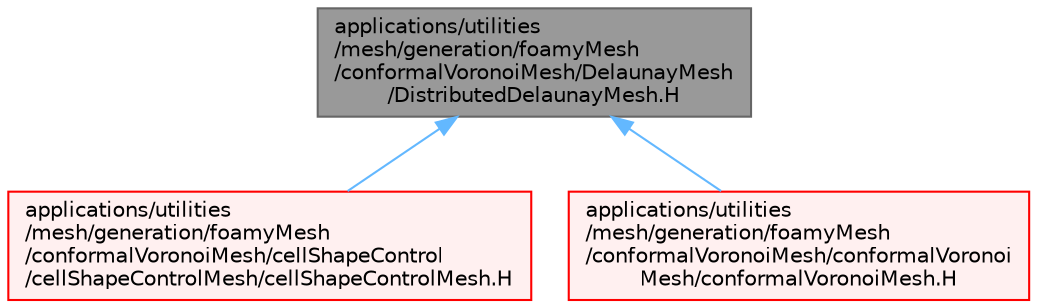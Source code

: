 digraph "applications/utilities/mesh/generation/foamyMesh/conformalVoronoiMesh/DelaunayMesh/DistributedDelaunayMesh.H"
{
 // LATEX_PDF_SIZE
  bgcolor="transparent";
  edge [fontname=Helvetica,fontsize=10,labelfontname=Helvetica,labelfontsize=10];
  node [fontname=Helvetica,fontsize=10,shape=box,height=0.2,width=0.4];
  Node1 [id="Node000001",label="applications/utilities\l/mesh/generation/foamyMesh\l/conformalVoronoiMesh/DelaunayMesh\l/DistributedDelaunayMesh.H",height=0.2,width=0.4,color="gray40", fillcolor="grey60", style="filled", fontcolor="black",tooltip=" "];
  Node1 -> Node2 [id="edge1_Node000001_Node000002",dir="back",color="steelblue1",style="solid",tooltip=" "];
  Node2 [id="Node000002",label="applications/utilities\l/mesh/generation/foamyMesh\l/conformalVoronoiMesh/cellShapeControl\l/cellShapeControlMesh/cellShapeControlMesh.H",height=0.2,width=0.4,color="red", fillcolor="#FFF0F0", style="filled",URL="$cellShapeControlMesh_8H.html",tooltip=" "];
  Node1 -> Node5 [id="edge2_Node000001_Node000005",dir="back",color="steelblue1",style="solid",tooltip=" "];
  Node5 [id="Node000005",label="applications/utilities\l/mesh/generation/foamyMesh\l/conformalVoronoiMesh/conformalVoronoi\lMesh/conformalVoronoiMesh.H",height=0.2,width=0.4,color="red", fillcolor="#FFF0F0", style="filled",URL="$conformalVoronoiMesh_8H.html",tooltip=" "];
}
